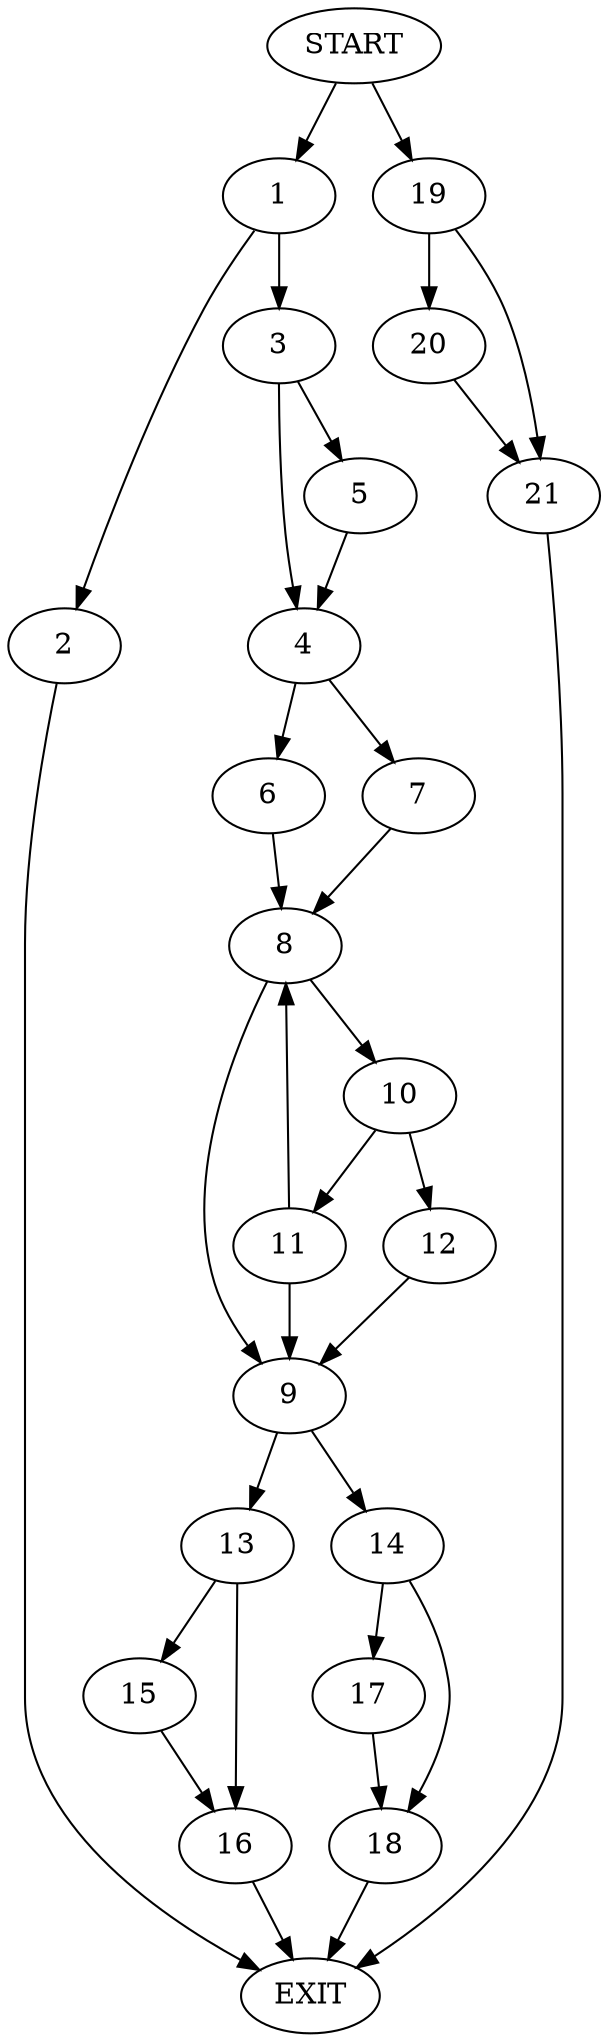 digraph {
0 [label="START"]
22 [label="EXIT"]
0 -> 1
1 -> 2
1 -> 3
2 -> 22
3 -> 4
3 -> 5
4 -> 6
4 -> 7
5 -> 4
6 -> 8
7 -> 8
8 -> 9
8 -> 10
10 -> 11
10 -> 12
9 -> 13
9 -> 14
12 -> 9
11 -> 9
11 -> 8
13 -> 15
13 -> 16
14 -> 17
14 -> 18
17 -> 18
18 -> 22
15 -> 16
16 -> 22
0 -> 19
19 -> 20
19 -> 21
20 -> 21
21 -> 22
}
